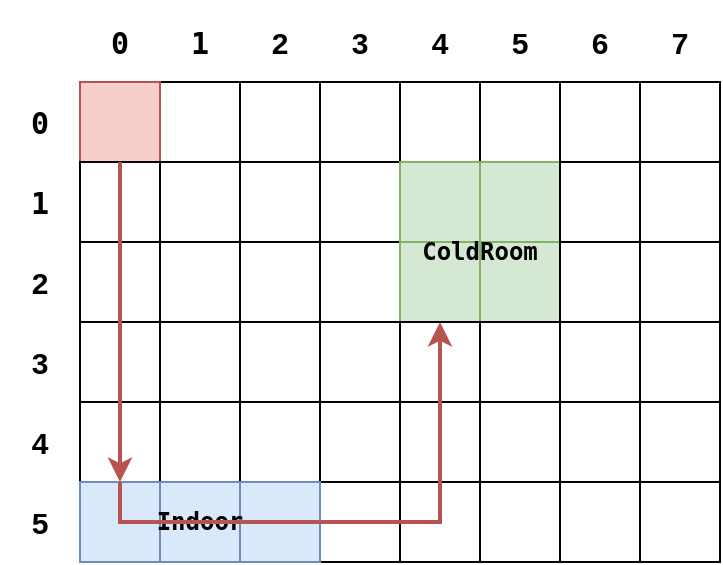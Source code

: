 <mxfile version="21.6.6" type="github">
  <diagram name="Page-1" id="fzNRnP826HokWF9cmXyg">
    <mxGraphModel dx="474" dy="733" grid="1" gridSize="10" guides="1" tooltips="1" connect="1" arrows="1" fold="1" page="1" pageScale="1" pageWidth="850" pageHeight="1100" math="0" shadow="0">
      <root>
        <mxCell id="0" />
        <mxCell id="1" parent="0" />
        <mxCell id="D249ZISTXlAxNiE2_2An-1" value="" style="group" vertex="1" connectable="0" parent="1">
          <mxGeometry x="80" y="440" width="360" height="280" as="geometry" />
        </mxCell>
        <mxCell id="D249ZISTXlAxNiE2_2An-2" value="" style="rounded=0;whiteSpace=wrap;html=1;container=0;" vertex="1" parent="D249ZISTXlAxNiE2_2An-1">
          <mxGeometry x="240" y="40" width="40" height="40" as="geometry" />
        </mxCell>
        <mxCell id="D249ZISTXlAxNiE2_2An-3" value="" style="rounded=0;whiteSpace=wrap;html=1;container=0;fillColor=#d5e8d4;strokeColor=#82b366;" vertex="1" parent="D249ZISTXlAxNiE2_2An-1">
          <mxGeometry x="240" y="80" width="40" height="40" as="geometry" />
        </mxCell>
        <mxCell id="D249ZISTXlAxNiE2_2An-4" value="" style="rounded=0;whiteSpace=wrap;html=1;container=0;fillColor=#d5e8d4;strokeColor=#82b366;" vertex="1" parent="D249ZISTXlAxNiE2_2An-1">
          <mxGeometry x="240" y="120" width="40" height="40" as="geometry" />
        </mxCell>
        <mxCell id="D249ZISTXlAxNiE2_2An-5" value="" style="rounded=0;whiteSpace=wrap;html=1;container=0;" vertex="1" parent="D249ZISTXlAxNiE2_2An-1">
          <mxGeometry x="240" y="160" width="40" height="40" as="geometry" />
        </mxCell>
        <mxCell id="D249ZISTXlAxNiE2_2An-6" value="" style="rounded=0;whiteSpace=wrap;html=1;container=0;" vertex="1" parent="D249ZISTXlAxNiE2_2An-1">
          <mxGeometry x="240" y="200" width="40" height="40" as="geometry" />
        </mxCell>
        <mxCell id="D249ZISTXlAxNiE2_2An-7" value="" style="rounded=0;whiteSpace=wrap;html=1;container=0;" vertex="1" parent="D249ZISTXlAxNiE2_2An-1">
          <mxGeometry x="280" y="40" width="40" height="40" as="geometry" />
        </mxCell>
        <mxCell id="D249ZISTXlAxNiE2_2An-8" value="" style="rounded=0;whiteSpace=wrap;html=1;container=0;" vertex="1" parent="D249ZISTXlAxNiE2_2An-1">
          <mxGeometry x="280" y="80" width="40" height="40" as="geometry" />
        </mxCell>
        <mxCell id="D249ZISTXlAxNiE2_2An-9" value="" style="rounded=0;whiteSpace=wrap;html=1;container=0;" vertex="1" parent="D249ZISTXlAxNiE2_2An-1">
          <mxGeometry x="280" y="120" width="40" height="40" as="geometry" />
        </mxCell>
        <mxCell id="D249ZISTXlAxNiE2_2An-10" value="" style="rounded=0;whiteSpace=wrap;html=1;container=0;" vertex="1" parent="D249ZISTXlAxNiE2_2An-1">
          <mxGeometry x="280" y="160" width="40" height="40" as="geometry" />
        </mxCell>
        <mxCell id="D249ZISTXlAxNiE2_2An-11" value="" style="rounded=0;whiteSpace=wrap;html=1;container=0;" vertex="1" parent="D249ZISTXlAxNiE2_2An-1">
          <mxGeometry x="280" y="200" width="40" height="40" as="geometry" />
        </mxCell>
        <mxCell id="D249ZISTXlAxNiE2_2An-12" value="" style="rounded=0;whiteSpace=wrap;html=1;container=0;" vertex="1" parent="D249ZISTXlAxNiE2_2An-1">
          <mxGeometry x="160" y="40" width="40" height="40" as="geometry" />
        </mxCell>
        <mxCell id="D249ZISTXlAxNiE2_2An-13" value="" style="rounded=0;whiteSpace=wrap;html=1;container=0;" vertex="1" parent="D249ZISTXlAxNiE2_2An-1">
          <mxGeometry x="160" y="80" width="40" height="40" as="geometry" />
        </mxCell>
        <mxCell id="D249ZISTXlAxNiE2_2An-14" value="" style="rounded=0;whiteSpace=wrap;html=1;container=0;" vertex="1" parent="D249ZISTXlAxNiE2_2An-1">
          <mxGeometry x="160" y="120" width="40" height="40" as="geometry" />
        </mxCell>
        <mxCell id="D249ZISTXlAxNiE2_2An-15" value="" style="rounded=0;whiteSpace=wrap;html=1;container=0;" vertex="1" parent="D249ZISTXlAxNiE2_2An-1">
          <mxGeometry x="160" y="160" width="40" height="40" as="geometry" />
        </mxCell>
        <mxCell id="D249ZISTXlAxNiE2_2An-16" value="" style="rounded=0;whiteSpace=wrap;html=1;container=0;" vertex="1" parent="D249ZISTXlAxNiE2_2An-1">
          <mxGeometry x="160" y="200" width="40" height="40" as="geometry" />
        </mxCell>
        <mxCell id="D249ZISTXlAxNiE2_2An-17" value="" style="rounded=0;whiteSpace=wrap;html=1;container=0;" vertex="1" parent="D249ZISTXlAxNiE2_2An-1">
          <mxGeometry x="200" y="40" width="40" height="40" as="geometry" />
        </mxCell>
        <mxCell id="D249ZISTXlAxNiE2_2An-18" value="" style="rounded=0;whiteSpace=wrap;html=1;container=0;fillColor=#d5e8d4;strokeColor=#82b366;" vertex="1" parent="D249ZISTXlAxNiE2_2An-1">
          <mxGeometry x="200" y="80" width="40" height="40" as="geometry" />
        </mxCell>
        <mxCell id="D249ZISTXlAxNiE2_2An-19" value="" style="rounded=0;whiteSpace=wrap;html=1;container=0;fillColor=#d5e8d4;strokeColor=#82b366;" vertex="1" parent="D249ZISTXlAxNiE2_2An-1">
          <mxGeometry x="200" y="120" width="40" height="40" as="geometry" />
        </mxCell>
        <mxCell id="D249ZISTXlAxNiE2_2An-20" value="" style="rounded=0;whiteSpace=wrap;html=1;container=0;" vertex="1" parent="D249ZISTXlAxNiE2_2An-1">
          <mxGeometry x="200" y="160" width="40" height="40" as="geometry" />
        </mxCell>
        <mxCell id="D249ZISTXlAxNiE2_2An-21" value="" style="rounded=0;whiteSpace=wrap;html=1;container=0;" vertex="1" parent="D249ZISTXlAxNiE2_2An-1">
          <mxGeometry x="200" y="200" width="40" height="40" as="geometry" />
        </mxCell>
        <mxCell id="D249ZISTXlAxNiE2_2An-22" value="" style="rounded=0;whiteSpace=wrap;html=1;container=0;" vertex="1" parent="D249ZISTXlAxNiE2_2An-1">
          <mxGeometry x="80" y="40" width="40" height="40" as="geometry" />
        </mxCell>
        <mxCell id="D249ZISTXlAxNiE2_2An-23" value="" style="rounded=0;whiteSpace=wrap;html=1;container=0;" vertex="1" parent="D249ZISTXlAxNiE2_2An-1">
          <mxGeometry x="80" y="80" width="40" height="40" as="geometry" />
        </mxCell>
        <mxCell id="D249ZISTXlAxNiE2_2An-24" value="" style="rounded=0;whiteSpace=wrap;html=1;container=0;" vertex="1" parent="D249ZISTXlAxNiE2_2An-1">
          <mxGeometry x="80" y="120" width="40" height="40" as="geometry" />
        </mxCell>
        <mxCell id="D249ZISTXlAxNiE2_2An-25" value="" style="rounded=0;whiteSpace=wrap;html=1;container=0;" vertex="1" parent="D249ZISTXlAxNiE2_2An-1">
          <mxGeometry x="80" y="160" width="40" height="40" as="geometry" />
        </mxCell>
        <mxCell id="D249ZISTXlAxNiE2_2An-26" value="" style="rounded=0;whiteSpace=wrap;html=1;container=0;" vertex="1" parent="D249ZISTXlAxNiE2_2An-1">
          <mxGeometry x="80" y="200" width="40" height="40" as="geometry" />
        </mxCell>
        <mxCell id="D249ZISTXlAxNiE2_2An-27" value="" style="rounded=0;whiteSpace=wrap;html=1;container=0;" vertex="1" parent="D249ZISTXlAxNiE2_2An-1">
          <mxGeometry x="120" y="40" width="40" height="40" as="geometry" />
        </mxCell>
        <mxCell id="D249ZISTXlAxNiE2_2An-28" value="" style="rounded=0;whiteSpace=wrap;html=1;container=0;" vertex="1" parent="D249ZISTXlAxNiE2_2An-1">
          <mxGeometry x="120" y="80" width="40" height="40" as="geometry" />
        </mxCell>
        <mxCell id="D249ZISTXlAxNiE2_2An-29" value="" style="rounded=0;whiteSpace=wrap;html=1;container=0;" vertex="1" parent="D249ZISTXlAxNiE2_2An-1">
          <mxGeometry x="120" y="120" width="40" height="40" as="geometry" />
        </mxCell>
        <mxCell id="D249ZISTXlAxNiE2_2An-30" value="" style="rounded=0;whiteSpace=wrap;html=1;container=0;" vertex="1" parent="D249ZISTXlAxNiE2_2An-1">
          <mxGeometry x="120" y="160" width="40" height="40" as="geometry" />
        </mxCell>
        <mxCell id="D249ZISTXlAxNiE2_2An-31" value="" style="rounded=0;whiteSpace=wrap;html=1;container=0;" vertex="1" parent="D249ZISTXlAxNiE2_2An-1">
          <mxGeometry x="120" y="200" width="40" height="40" as="geometry" />
        </mxCell>
        <mxCell id="D249ZISTXlAxNiE2_2An-32" value="" style="rounded=0;whiteSpace=wrap;html=1;container=0;fillColor=#f8cecc;strokeColor=#b85450;" vertex="1" parent="D249ZISTXlAxNiE2_2An-1">
          <mxGeometry x="40" y="40" width="40" height="40" as="geometry" />
        </mxCell>
        <mxCell id="D249ZISTXlAxNiE2_2An-33" value="" style="rounded=0;whiteSpace=wrap;html=1;container=0;" vertex="1" parent="D249ZISTXlAxNiE2_2An-1">
          <mxGeometry x="40" y="80" width="40" height="40" as="geometry" />
        </mxCell>
        <mxCell id="D249ZISTXlAxNiE2_2An-34" value="" style="rounded=0;whiteSpace=wrap;html=1;container=0;" vertex="1" parent="D249ZISTXlAxNiE2_2An-1">
          <mxGeometry x="40" y="120" width="40" height="40" as="geometry" />
        </mxCell>
        <mxCell id="D249ZISTXlAxNiE2_2An-35" value="" style="rounded=0;whiteSpace=wrap;html=1;container=0;" vertex="1" parent="D249ZISTXlAxNiE2_2An-1">
          <mxGeometry x="40" y="160" width="40" height="40" as="geometry" />
        </mxCell>
        <mxCell id="D249ZISTXlAxNiE2_2An-36" value="" style="rounded=0;whiteSpace=wrap;html=1;container=0;" vertex="1" parent="D249ZISTXlAxNiE2_2An-1">
          <mxGeometry x="40" y="200" width="40" height="40" as="geometry" />
        </mxCell>
        <mxCell id="D249ZISTXlAxNiE2_2An-37" value="&lt;pre&gt;&lt;b&gt;&lt;font style=&quot;font-size: 15px;&quot;&gt;1&lt;/font&gt;&lt;/b&gt;&lt;/pre&gt;" style="text;html=1;strokeColor=none;fillColor=none;align=center;verticalAlign=middle;whiteSpace=wrap;rounded=0;container=0;" vertex="1" parent="D249ZISTXlAxNiE2_2An-1">
          <mxGeometry x="80" width="40" height="40" as="geometry" />
        </mxCell>
        <mxCell id="D249ZISTXlAxNiE2_2An-38" value="&lt;b&gt;&lt;font style=&quot;font-size: 15px;&quot;&gt;2&lt;/font&gt;&lt;/b&gt;" style="text;html=1;strokeColor=none;fillColor=none;align=center;verticalAlign=middle;whiteSpace=wrap;rounded=0;container=0;" vertex="1" parent="D249ZISTXlAxNiE2_2An-1">
          <mxGeometry x="120" width="40" height="40" as="geometry" />
        </mxCell>
        <mxCell id="D249ZISTXlAxNiE2_2An-39" value="&lt;font size=&quot;1&quot;&gt;&lt;b style=&quot;font-size: 15px;&quot;&gt;3&lt;/b&gt;&lt;/font&gt;" style="text;html=1;strokeColor=none;fillColor=none;align=center;verticalAlign=middle;whiteSpace=wrap;rounded=0;container=0;" vertex="1" parent="D249ZISTXlAxNiE2_2An-1">
          <mxGeometry x="160" width="40" height="40" as="geometry" />
        </mxCell>
        <mxCell id="D249ZISTXlAxNiE2_2An-40" value="&lt;b style=&quot;font-size: 15px;&quot;&gt;4&lt;/b&gt;" style="text;html=1;strokeColor=none;fillColor=none;align=center;verticalAlign=middle;whiteSpace=wrap;rounded=0;container=0;" vertex="1" parent="D249ZISTXlAxNiE2_2An-1">
          <mxGeometry x="200" width="40" height="40" as="geometry" />
        </mxCell>
        <mxCell id="D249ZISTXlAxNiE2_2An-41" value="&lt;font size=&quot;1&quot;&gt;&lt;b style=&quot;font-size: 15px;&quot;&gt;5&lt;/b&gt;&lt;/font&gt;" style="text;html=1;strokeColor=none;fillColor=none;align=center;verticalAlign=middle;whiteSpace=wrap;rounded=0;container=0;" vertex="1" parent="D249ZISTXlAxNiE2_2An-1">
          <mxGeometry x="240" width="40" height="40" as="geometry" />
        </mxCell>
        <mxCell id="D249ZISTXlAxNiE2_2An-42" value="&lt;font size=&quot;1&quot;&gt;&lt;b style=&quot;font-size: 15px;&quot;&gt;6&lt;/b&gt;&lt;/font&gt;" style="text;html=1;strokeColor=none;fillColor=none;align=center;verticalAlign=middle;whiteSpace=wrap;rounded=0;container=0;" vertex="1" parent="D249ZISTXlAxNiE2_2An-1">
          <mxGeometry x="280" width="40" height="40" as="geometry" />
        </mxCell>
        <mxCell id="D249ZISTXlAxNiE2_2An-43" value="&lt;font size=&quot;1&quot;&gt;&lt;b style=&quot;font-size: 15px;&quot;&gt;7&lt;/b&gt;&lt;/font&gt;" style="text;html=1;strokeColor=none;fillColor=none;align=center;verticalAlign=middle;whiteSpace=wrap;rounded=0;container=0;" vertex="1" parent="D249ZISTXlAxNiE2_2An-1">
          <mxGeometry x="320" width="40" height="40" as="geometry" />
        </mxCell>
        <mxCell id="D249ZISTXlAxNiE2_2An-44" value="&lt;pre&gt;&lt;b&gt;&lt;font style=&quot;font-size: 15px;&quot;&gt;1&lt;/font&gt;&lt;/b&gt;&lt;/pre&gt;" style="text;html=1;strokeColor=none;fillColor=none;align=center;verticalAlign=middle;whiteSpace=wrap;rounded=0;container=0;" vertex="1" parent="D249ZISTXlAxNiE2_2An-1">
          <mxGeometry y="80" width="40" height="40" as="geometry" />
        </mxCell>
        <mxCell id="D249ZISTXlAxNiE2_2An-45" value="&lt;b&gt;&lt;font style=&quot;font-size: 15px;&quot;&gt;2&lt;/font&gt;&lt;/b&gt;" style="text;html=1;strokeColor=none;fillColor=none;align=center;verticalAlign=middle;whiteSpace=wrap;rounded=0;container=0;" vertex="1" parent="D249ZISTXlAxNiE2_2An-1">
          <mxGeometry y="120" width="40" height="40" as="geometry" />
        </mxCell>
        <mxCell id="D249ZISTXlAxNiE2_2An-46" value="&lt;font size=&quot;1&quot;&gt;&lt;b style=&quot;font-size: 15px;&quot;&gt;3&lt;/b&gt;&lt;/font&gt;" style="text;html=1;strokeColor=none;fillColor=none;align=center;verticalAlign=middle;whiteSpace=wrap;rounded=0;container=0;" vertex="1" parent="D249ZISTXlAxNiE2_2An-1">
          <mxGeometry y="160" width="40" height="40" as="geometry" />
        </mxCell>
        <mxCell id="D249ZISTXlAxNiE2_2An-47" value="&lt;b style=&quot;font-size: 15px;&quot;&gt;4&lt;/b&gt;" style="text;html=1;strokeColor=none;fillColor=none;align=center;verticalAlign=middle;whiteSpace=wrap;rounded=0;container=0;" vertex="1" parent="D249ZISTXlAxNiE2_2An-1">
          <mxGeometry y="200" width="40" height="40" as="geometry" />
        </mxCell>
        <mxCell id="D249ZISTXlAxNiE2_2An-48" value="&lt;font size=&quot;1&quot;&gt;&lt;b style=&quot;font-size: 15px;&quot;&gt;5&lt;/b&gt;&lt;/font&gt;" style="text;html=1;strokeColor=none;fillColor=none;align=center;verticalAlign=middle;whiteSpace=wrap;rounded=0;container=0;" vertex="1" parent="D249ZISTXlAxNiE2_2An-1">
          <mxGeometry y="240" width="40" height="40" as="geometry" />
        </mxCell>
        <mxCell id="D249ZISTXlAxNiE2_2An-49" value="" style="rounded=0;whiteSpace=wrap;html=1;container=0;" vertex="1" parent="D249ZISTXlAxNiE2_2An-1">
          <mxGeometry x="320" y="40" width="40" height="40" as="geometry" />
        </mxCell>
        <mxCell id="D249ZISTXlAxNiE2_2An-50" value="" style="rounded=0;whiteSpace=wrap;html=1;container=0;" vertex="1" parent="D249ZISTXlAxNiE2_2An-1">
          <mxGeometry x="320" y="80" width="40" height="40" as="geometry" />
        </mxCell>
        <mxCell id="D249ZISTXlAxNiE2_2An-51" value="" style="rounded=0;whiteSpace=wrap;html=1;container=0;" vertex="1" parent="D249ZISTXlAxNiE2_2An-1">
          <mxGeometry x="320" y="120" width="40" height="40" as="geometry" />
        </mxCell>
        <mxCell id="D249ZISTXlAxNiE2_2An-52" value="" style="rounded=0;whiteSpace=wrap;html=1;container=0;" vertex="1" parent="D249ZISTXlAxNiE2_2An-1">
          <mxGeometry x="320" y="160" width="40" height="40" as="geometry" />
        </mxCell>
        <mxCell id="D249ZISTXlAxNiE2_2An-53" value="" style="rounded=0;whiteSpace=wrap;html=1;container=0;" vertex="1" parent="D249ZISTXlAxNiE2_2An-1">
          <mxGeometry x="320" y="200" width="40" height="40" as="geometry" />
        </mxCell>
        <mxCell id="D249ZISTXlAxNiE2_2An-54" value="" style="rounded=0;whiteSpace=wrap;html=1;container=0;" vertex="1" parent="D249ZISTXlAxNiE2_2An-1">
          <mxGeometry x="240" y="240" width="40" height="40" as="geometry" />
        </mxCell>
        <mxCell id="D249ZISTXlAxNiE2_2An-55" value="" style="rounded=0;whiteSpace=wrap;html=1;container=0;" vertex="1" parent="D249ZISTXlAxNiE2_2An-1">
          <mxGeometry x="280" y="240" width="40" height="40" as="geometry" />
        </mxCell>
        <mxCell id="D249ZISTXlAxNiE2_2An-56" value="" style="rounded=0;whiteSpace=wrap;html=1;container=0;" vertex="1" parent="D249ZISTXlAxNiE2_2An-1">
          <mxGeometry x="160" y="240" width="40" height="40" as="geometry" />
        </mxCell>
        <mxCell id="D249ZISTXlAxNiE2_2An-57" value="" style="rounded=0;whiteSpace=wrap;html=1;container=0;" vertex="1" parent="D249ZISTXlAxNiE2_2An-1">
          <mxGeometry x="200" y="240" width="40" height="40" as="geometry" />
        </mxCell>
        <mxCell id="D249ZISTXlAxNiE2_2An-58" value="" style="rounded=0;whiteSpace=wrap;html=1;container=0;fillColor=#dae8fc;strokeColor=#6c8ebf;" vertex="1" parent="D249ZISTXlAxNiE2_2An-1">
          <mxGeometry x="80" y="240" width="40" height="40" as="geometry" />
        </mxCell>
        <mxCell id="D249ZISTXlAxNiE2_2An-59" value="" style="rounded=0;whiteSpace=wrap;html=1;container=0;fillColor=#dae8fc;strokeColor=#6c8ebf;" vertex="1" parent="D249ZISTXlAxNiE2_2An-1">
          <mxGeometry x="120" y="240" width="40" height="40" as="geometry" />
        </mxCell>
        <mxCell id="D249ZISTXlAxNiE2_2An-60" value="" style="rounded=0;whiteSpace=wrap;html=1;container=0;fillColor=#dae8fc;strokeColor=#6c8ebf;" vertex="1" parent="D249ZISTXlAxNiE2_2An-1">
          <mxGeometry x="40" y="240" width="40" height="40" as="geometry" />
        </mxCell>
        <mxCell id="D249ZISTXlAxNiE2_2An-61" value="" style="rounded=0;whiteSpace=wrap;html=1;container=0;" vertex="1" parent="D249ZISTXlAxNiE2_2An-1">
          <mxGeometry x="320" y="240" width="40" height="40" as="geometry" />
        </mxCell>
        <mxCell id="D249ZISTXlAxNiE2_2An-62" value="&lt;pre&gt;&lt;b&gt;&lt;font style=&quot;font-size: 15px;&quot;&gt;0&lt;/font&gt;&lt;/b&gt;&lt;/pre&gt;" style="text;html=1;strokeColor=none;fillColor=none;align=center;verticalAlign=middle;whiteSpace=wrap;rounded=0;container=0;" vertex="1" parent="D249ZISTXlAxNiE2_2An-1">
          <mxGeometry x="40" width="40" height="40" as="geometry" />
        </mxCell>
        <mxCell id="D249ZISTXlAxNiE2_2An-63" value="&lt;pre&gt;&lt;b&gt;&lt;font style=&quot;font-size: 15px;&quot;&gt;0&lt;/font&gt;&lt;/b&gt;&lt;/pre&gt;" style="text;html=1;strokeColor=none;fillColor=none;align=center;verticalAlign=middle;whiteSpace=wrap;rounded=0;container=0;" vertex="1" parent="D249ZISTXlAxNiE2_2An-1">
          <mxGeometry y="40" width="40" height="40" as="geometry" />
        </mxCell>
        <mxCell id="D249ZISTXlAxNiE2_2An-64" value="&lt;pre&gt;&lt;b&gt;ColdRoom&lt;/b&gt;&lt;/pre&gt;" style="text;html=1;strokeColor=none;fillColor=none;align=center;verticalAlign=middle;whiteSpace=wrap;rounded=0;" vertex="1" parent="D249ZISTXlAxNiE2_2An-1">
          <mxGeometry x="210" y="110" width="60" height="30" as="geometry" />
        </mxCell>
        <mxCell id="D249ZISTXlAxNiE2_2An-65" value="&lt;pre&gt;&lt;b&gt;Indoor&lt;/b&gt;&lt;/pre&gt;" style="text;html=1;strokeColor=none;fillColor=none;align=center;verticalAlign=middle;whiteSpace=wrap;rounded=0;" vertex="1" parent="D249ZISTXlAxNiE2_2An-1">
          <mxGeometry x="70" y="245" width="60" height="30" as="geometry" />
        </mxCell>
        <mxCell id="D249ZISTXlAxNiE2_2An-66" value="" style="shape=image;html=1;verticalAlign=top;verticalLabelPosition=bottom;labelBackgroundColor=#ffffff;imageAspect=0;aspect=fixed;image=https://cdn1.iconfinder.com/data/icons/unicons-line-vol-5/24/robot-128.png" vertex="1" parent="D249ZISTXlAxNiE2_2An-1">
          <mxGeometry x="45" y="45" width="30" height="30" as="geometry" />
        </mxCell>
        <mxCell id="D249ZISTXlAxNiE2_2An-67" value="" style="endArrow=classic;html=1;rounded=0;exitX=0.5;exitY=0;exitDx=0;exitDy=0;entryX=0.5;entryY=1;entryDx=0;entryDy=0;fillColor=#f8cecc;strokeColor=#b85450;strokeWidth=2;" edge="1" parent="D249ZISTXlAxNiE2_2An-1" source="D249ZISTXlAxNiE2_2An-33" target="D249ZISTXlAxNiE2_2An-36">
          <mxGeometry width="50" height="50" relative="1" as="geometry">
            <mxPoint x="60" y="180" as="sourcePoint" />
            <mxPoint x="110" y="130" as="targetPoint" />
          </mxGeometry>
        </mxCell>
        <mxCell id="D249ZISTXlAxNiE2_2An-68" value="" style="endArrow=classic;html=1;rounded=0;exitX=0.5;exitY=0;exitDx=0;exitDy=0;entryX=0.5;entryY=0;entryDx=0;entryDy=0;fillColor=#f8cecc;strokeColor=#b85450;strokeWidth=2;" edge="1" parent="D249ZISTXlAxNiE2_2An-1" source="D249ZISTXlAxNiE2_2An-60" target="D249ZISTXlAxNiE2_2An-20">
          <mxGeometry width="50" height="50" relative="1" as="geometry">
            <mxPoint x="70" y="90" as="sourcePoint" />
            <mxPoint x="70" y="250" as="targetPoint" />
            <Array as="points">
              <mxPoint x="60" y="260" />
              <mxPoint x="220" y="260" />
            </Array>
          </mxGeometry>
        </mxCell>
      </root>
    </mxGraphModel>
  </diagram>
</mxfile>
